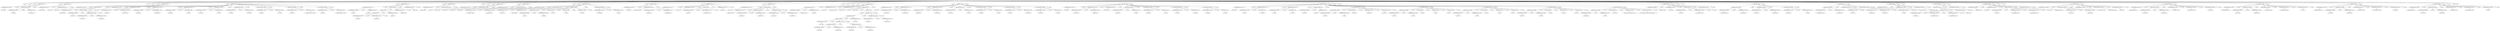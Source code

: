 digraph {

"Prog_75898"->"<
>75899";
"Prog_75898"->"<
>75900";
"Prog_75898"->"<
>75901";
"Prog_75898"->"CallFunction_75902";
"CallFunction_75902"->"IDENTIFIERExpression_75903";
"IDENTIFIERExpression_75903"->"<load>75904";
"CallFunction_75902"->"<(>75905";
"CallFunction_75902"->"AssignmentOpetators_75906";
"AssignmentOpetators_75906"->"IDENTIFIERExpression_75907";
"IDENTIFIERExpression_75907"->"<file>75908";
"AssignmentOpetators_75906"->"<=>75909";
"AssignmentOpetators_75906"->"STRINGExpression_75910";
"STRINGExpression_75910"->"<demo.rda>75911";
"CallFunction_75902"->"<)>75912";
"Prog_75898"->"<
>75913";
"Prog_75898"->"CallFunction_75914";
"CallFunction_75914"->"IDENTIFIERExpression_75915";
"IDENTIFIERExpression_75915"->"<summary>75916";
"CallFunction_75914"->"<(>75917";
"CallFunction_75914"->"IDENTIFIERExpression_75918";
"IDENTIFIERExpression_75918"->"<firms>75919";
"CallFunction_75914"->"<)>75920";
"Prog_75898"->"<
>75921";
"Prog_75898"->"<
>75922";
"Prog_75898"->"<
>75923";
"Prog_75898"->"CallFunction_75924";
"CallFunction_75924"->"IDENTIFIERExpression_75925";
"IDENTIFIERExpression_75925"->"<plot>75926";
"CallFunction_75924"->"<(>75927";
"CallFunction_75924"->"CallFunction_75928";
"CallFunction_75928"->"IDENTIFIERExpression_75929";
"IDENTIFIERExpression_75929"->"<density>75930";
"CallFunction_75928"->"<(>75931";
"CallFunction_75928"->"CallFunction_75932";
"CallFunction_75932"->"IDENTIFIERExpression_75933";
"IDENTIFIERExpression_75933"->"<log>75934";
"CallFunction_75932"->"<(>75935";
"CallFunction_75932"->"DollarAndAtOperators_75936";
"DollarAndAtOperators_75936"->"IDENTIFIERExpression_75937";
"IDENTIFIERExpression_75937"->"<firms>75938";
"DollarAndAtOperators_75936"->"<$>75939";
"DollarAndAtOperators_75936"->"IDENTIFIERExpression_75940";
"IDENTIFIERExpression_75940"->"<mktcap>75941";
"CallFunction_75932"->"<)>75942";
"CallFunction_75928"->"<)>75943";
"CallFunction_75924"->"<)>75944";
"Prog_75898"->"<
>75945";
"Prog_75898"->"CallFunction_75946";
"CallFunction_75946"->"IDENTIFIERExpression_75947";
"IDENTIFIERExpression_75947"->"<plot>75948";
"CallFunction_75946"->"<(>75949";
"CallFunction_75946"->"DollarAndAtOperators_75950";
"DollarAndAtOperators_75950"->"IDENTIFIERExpression_75951";
"IDENTIFIERExpression_75951"->"<firms>75952";
"DollarAndAtOperators_75950"->"<$>75953";
"DollarAndAtOperators_75950"->"IDENTIFIERExpression_75954";
"IDENTIFIERExpression_75954"->"<mktcap>75955";
"CallFunction_75946"->"<,>75956";
"CallFunction_75946"->"DollarAndAtOperators_75957";
"DollarAndAtOperators_75957"->"IDENTIFIERExpression_75958";
"IDENTIFIERExpression_75958"->"<firms>75959";
"DollarAndAtOperators_75957"->"<$>75960";
"DollarAndAtOperators_75957"->"IDENTIFIERExpression_75961";
"IDENTIFIERExpression_75961"->"<spread>75962";
"CallFunction_75946"->"<,>75963";
"CallFunction_75946"->"AssignmentOpetators_75964";
"AssignmentOpetators_75964"->"IDENTIFIERExpression_75965";
"IDENTIFIERExpression_75965"->"<type>75966";
"AssignmentOpetators_75964"->"<=>75967";
"AssignmentOpetators_75964"->"STRINGExpression_75968";
"STRINGExpression_75968"->"<p>75969";
"CallFunction_75946"->"<,>75970";
"CallFunction_75946"->"AssignmentOpetators_75971";
"AssignmentOpetators_75971"->"IDENTIFIERExpression_75972";
"IDENTIFIERExpression_75972"->"<cex>75973";
"AssignmentOpetators_75971"->"<=>75974";
"AssignmentOpetators_75971"->"FLOATExpression_75975";
"FLOATExpression_75975"->"<.2>75976";
"CallFunction_75946"->"<,>75977";
"CallFunction_75946"->"AssignmentOpetators_75978";
"AssignmentOpetators_75978"->"IDENTIFIERExpression_75979";
"IDENTIFIERExpression_75979"->"<col>75980";
"AssignmentOpetators_75978"->"<=>75981";
"AssignmentOpetators_75978"->"STRINGExpression_75982";
"STRINGExpression_75982"->"<blue>75983";
"CallFunction_75946"->"<,>75984";
"CallFunction_75946"->"AssignmentOpetators_75985";
"AssignmentOpetators_75985"->"IDENTIFIERExpression_75986";
"IDENTIFIERExpression_75986"->"<log>75987";
"AssignmentOpetators_75985"->"<=>75988";
"AssignmentOpetators_75985"->"STRINGExpression_75989";
"STRINGExpression_75989"->"<xy>75990";
"CallFunction_75946"->"<,>75991";
"CallFunction_75946"->"AssignmentOpetators_75992";
"AssignmentOpetators_75992"->"IDENTIFIERExpression_75993";
"IDENTIFIERExpression_75993"->"<xlab>75994";
"AssignmentOpetators_75992"->"<=>75995";
"AssignmentOpetators_75992"->"STRINGExpression_75996";
"STRINGExpression_75996"->"<Market cap (Mln USD)>75997";
"CallFunction_75946"->"<,>75998";
"CallFunction_75946"->"AssignmentOpetators_75999";
"AssignmentOpetators_75999"->"IDENTIFIERExpression_76000";
"IDENTIFIERExpression_76000"->"<ylab>76001";
"AssignmentOpetators_75999"->"<=>76002";
"AssignmentOpetators_75999"->"STRINGExpression_76003";
"STRINGExpression_76003"->"<Bid/offer spread (bps)>76004";
"CallFunction_75946"->"<)>76005";
"Prog_75898"->"<
>76006";
"Prog_75898"->"CallFunction_76007";
"CallFunction_76007"->"AssignmentOpetators_76008";
"AssignmentOpetators_76008"->"IDENTIFIERExpression_76009";
"IDENTIFIERExpression_76009"->"<m>76010";
"AssignmentOpetators_76008"->"<=>76011";
"AssignmentOpetators_76008"->"IDENTIFIERExpression_76012";
"IDENTIFIERExpression_76012"->"<lm>76013";
"CallFunction_76007"->"<(>76014";
"CallFunction_76007"->"CallFunction_76015";
"CallFunction_76015"->"TildeBinary_76016";
"TildeBinary_76016"->"CallFunction_76017";
"CallFunction_76017"->"IDENTIFIERExpression_76018";
"IDENTIFIERExpression_76018"->"<log>76019";
"CallFunction_76017"->"<(>76020";
"CallFunction_76017"->"IDENTIFIERExpression_76021";
"IDENTIFIERExpression_76021"->"<spread>76022";
"CallFunction_76017"->"<)>76023";
"TildeBinary_76016"->"<~>76024";
"TildeBinary_76016"->"IDENTIFIERExpression_76025";
"IDENTIFIERExpression_76025"->"<log>76026";
"CallFunction_76015"->"<(>76027";
"CallFunction_76015"->"IDENTIFIERExpression_76028";
"IDENTIFIERExpression_76028"->"<mktcap>76029";
"CallFunction_76015"->"<)>76030";
"CallFunction_76007"->"<,>76031";
"CallFunction_76007"->"IDENTIFIERExpression_76032";
"IDENTIFIERExpression_76032"->"<firms>76033";
"CallFunction_76007"->"<)>76034";
"Prog_75898"->"<
>76035";
"Prog_75898"->"CallFunction_76036";
"CallFunction_76036"->"IDENTIFIERExpression_76037";
"IDENTIFIERExpression_76037"->"<summary>76038";
"CallFunction_76036"->"<(>76039";
"CallFunction_76036"->"IDENTIFIERExpression_76040";
"IDENTIFIERExpression_76040"->"<m>76041";
"CallFunction_76036"->"<)>76042";
"Prog_75898"->"<
>76043";
"Prog_75898"->"<
>76044";
"Prog_75898"->"<
>76045";
"Prog_75898"->"CallFunction_76046";
"CallFunction_76046"->"IDENTIFIERExpression_76047";
"IDENTIFIERExpression_76047"->"<library>76048";
"CallFunction_76046"->"<(>76049";
"CallFunction_76046"->"IDENTIFIERExpression_76050";
"IDENTIFIERExpression_76050"->"<gtools>76051";
"CallFunction_76046"->"<)>76052";
"Prog_75898"->"<
>76053";
"Prog_75898"->"CallFunction_76054";
"CallFunction_76054"->"IDENTIFIERExpression_76055";
"IDENTIFIERExpression_76055"->"<library>76056";
"CallFunction_76054"->"<(>76057";
"CallFunction_76054"->"IDENTIFIERExpression_76058";
"IDENTIFIERExpression_76058"->"<gdata>76059";
"CallFunction_76054"->"<)>76060";
"Prog_75898"->"<
>76061";
"Prog_75898"->"<
>76062";
"Prog_75898"->"CallFunction_76063";
"CallFunction_76063"->"AssignmentOpetators_76064";
"AssignmentOpetators_76064"->"IDENTIFIERExpression_76065";
"IDENTIFIERExpression_76065"->"<size.category>76066";
"AssignmentOpetators_76064"->"<=>76067";
"AssignmentOpetators_76064"->"IDENTIFIERExpression_76068";
"IDENTIFIERExpression_76068"->"<quantcut>76069";
"CallFunction_76063"->"<(>76070";
"CallFunction_76063"->"DollarAndAtOperators_76071";
"DollarAndAtOperators_76071"->"IDENTIFIERExpression_76072";
"IDENTIFIERExpression_76072"->"<firms>76073";
"DollarAndAtOperators_76071"->"<$>76074";
"DollarAndAtOperators_76071"->"IDENTIFIERExpression_76075";
"IDENTIFIERExpression_76075"->"<mktcap>76076";
"CallFunction_76063"->"<,>76077";
"CallFunction_76063"->"CallFunction_76078";
"CallFunction_76078"->"AssignmentOpetators_76079";
"AssignmentOpetators_76079"->"IDENTIFIERExpression_76080";
"IDENTIFIERExpression_76080"->"<q>76081";
"AssignmentOpetators_76079"->"<=>76082";
"AssignmentOpetators_76079"->"IDENTIFIERExpression_76083";
"IDENTIFIERExpression_76083"->"<seq>76084";
"CallFunction_76078"->"<(>76085";
"CallFunction_76078"->"INTExpression_76086";
"INTExpression_76086"->"<0>76087";
"CallFunction_76078"->"<,>76088";
"CallFunction_76078"->"INTExpression_76089";
"INTExpression_76089"->"<1>76090";
"CallFunction_76078"->"<,>76091";
"CallFunction_76078"->"FLOATExpression_76092";
"FLOATExpression_76092"->"<0.1>76093";
"CallFunction_76078"->"<)>76094";
"CallFunction_76063"->"<,>76095";
"CallFunction_76063"->"AssignmentOpetators_76096";
"AssignmentOpetators_76096"->"IDENTIFIERExpression_76097";
"IDENTIFIERExpression_76097"->"<labels>76098";
"AssignmentOpetators_76096"->"<=>76099";
"AssignmentOpetators_76096"->"IDENTIFIERExpression_76100";
"IDENTIFIERExpression_76100"->"<F>76101";
"CallFunction_76063"->"<)>76102";
"Prog_75898"->"<
>76103";
"Prog_75898"->"CallFunction_76104";
"CallFunction_76104"->"IDENTIFIERExpression_76105";
"IDENTIFIERExpression_76105"->"<table>76106";
"CallFunction_76104"->"<(>76107";
"CallFunction_76104"->"IDENTIFIERExpression_76108";
"IDENTIFIERExpression_76108"->"<size.category>76109";
"CallFunction_76104"->"<)>76110";
"Prog_75898"->"<
>76111";
"Prog_75898"->"CallFunction_76112";
"CallFunction_76112"->"AssignmentOpetators_76113";
"AssignmentOpetators_76113"->"IDENTIFIERExpression_76114";
"IDENTIFIERExpression_76114"->"<means>76115";
"AssignmentOpetators_76113"->"<=>76116";
"AssignmentOpetators_76113"->"IDENTIFIERExpression_76117";
"IDENTIFIERExpression_76117"->"<aggregate>76118";
"CallFunction_76112"->"<(>76119";
"CallFunction_76112"->"IDENTIFIERExpression_76120";
"IDENTIFIERExpression_76120"->"<firms>76121";
"CallFunction_76112"->"<,>76122";
"CallFunction_76112"->"CallFunction_76123";
"CallFunction_76123"->"IDENTIFIERExpression_76124";
"IDENTIFIERExpression_76124"->"<list>76125";
"CallFunction_76123"->"<(>76126";
"CallFunction_76123"->"IDENTIFIERExpression_76127";
"IDENTIFIERExpression_76127"->"<size.category>76128";
"CallFunction_76123"->"<)>76129";
"CallFunction_76112"->"<,>76130";
"CallFunction_76112"->"IDENTIFIERExpression_76131";
"IDENTIFIERExpression_76131"->"<mean>76132";
"CallFunction_76112"->"<)>76133";
"Prog_75898"->"<
>76134";
"Prog_75898"->"CallFunction_76135";
"CallFunction_76135"->"IDENTIFIERExpression_76136";
"IDENTIFIERExpression_76136"->"<print>76137";
"CallFunction_76135"->"<(>76138";
"CallFunction_76135"->"CallFunction_76139";
"CallFunction_76139"->"IDENTIFIERExpression_76140";
"IDENTIFIERExpression_76140"->"<data.frame>76141";
"CallFunction_76139"->"<(>76142";
"CallFunction_76139"->"DollarAndAtOperators_76143";
"DollarAndAtOperators_76143"->"IDENTIFIERExpression_76144";
"IDENTIFIERExpression_76144"->"<means>76145";
"DollarAndAtOperators_76143"->"<$>76146";
"DollarAndAtOperators_76143"->"IDENTIFIERExpression_76147";
"IDENTIFIERExpression_76147"->"<mktcap>76148";
"CallFunction_76139"->"<,>76149";
"CallFunction_76139"->"DollarAndAtOperators_76150";
"DollarAndAtOperators_76150"->"IDENTIFIERExpression_76151";
"IDENTIFIERExpression_76151"->"<means>76152";
"DollarAndAtOperators_76150"->"<$>76153";
"DollarAndAtOperators_76150"->"IDENTIFIERExpression_76154";
"IDENTIFIERExpression_76154"->"<spread>76155";
"CallFunction_76139"->"<)>76156";
"CallFunction_76135"->"<)>76157";
"Prog_75898"->"<
>76158";
"Prog_75898"->"<
>76159";
"Prog_75898"->"<
>76160";
"Prog_75898"->"<
>76161";
"Prog_75898"->"<
>76162";
"Prog_75898"->"CallFunction_76163";
"CallFunction_76163"->"AssignmentOpetators_76164";
"AssignmentOpetators_76164"->"IDENTIFIERExpression_76165";
"IDENTIFIERExpression_76165"->"<wtd.means>76166";
"AssignmentOpetators_76164"->"<=>76167";
"AssignmentOpetators_76164"->"IDENTIFIERExpression_76168";
"IDENTIFIERExpression_76168"->"<by>76169";
"CallFunction_76163"->"<(>76170";
"CallFunction_76163"->"IDENTIFIERExpression_76171";
"IDENTIFIERExpression_76171"->"<firms>76172";
"CallFunction_76163"->"<,>76173";
"CallFunction_76163"->"IDENTIFIERExpression_76174";
"IDENTIFIERExpression_76174"->"<size.category>76175";
"CallFunction_76163"->"<,>76176";
"CallFunction_76163"->"DefineFunction_76177";
"DefineFunction_76177"->"<function>76178";
"DefineFunction_76177"->"<(>76179";
"DefineFunction_76177"->"<piece>76180";
"DefineFunction_76177"->"<)>76181";
"DefineFunction_76177"->"Parenthesis_76182";
"Parenthesis_76182"->"<(>76183";
"Parenthesis_76182"->"CallFunction_76184";
"CallFunction_76184"->"MultOrDivBinary_76185";
"MultOrDivBinary_76185"->"CallFunction_76186";
"CallFunction_76186"->"IDENTIFIERExpression_76187";
"IDENTIFIERExpression_76187"->"<sum>76188";
"CallFunction_76186"->"<(>76189";
"CallFunction_76186"->"MultOrDivBinary_76190";
"MultOrDivBinary_76190"->"DollarAndAtOperators_76191";
"DollarAndAtOperators_76191"->"IDENTIFIERExpression_76192";
"IDENTIFIERExpression_76192"->"<piece>76193";
"DollarAndAtOperators_76191"->"<$>76194";
"DollarAndAtOperators_76191"->"IDENTIFIERExpression_76195";
"IDENTIFIERExpression_76195"->"<mktcap>76196";
"MultOrDivBinary_76190"->"<*>76197";
"MultOrDivBinary_76190"->"DollarAndAtOperators_76198";
"DollarAndAtOperators_76198"->"IDENTIFIERExpression_76199";
"IDENTIFIERExpression_76199"->"<piece>76200";
"DollarAndAtOperators_76198"->"<$>76201";
"DollarAndAtOperators_76198"->"IDENTIFIERExpression_76202";
"IDENTIFIERExpression_76202"->"<spread>76203";
"CallFunction_76186"->"<)>76204";
"MultOrDivBinary_76185"->"</>76205";
"MultOrDivBinary_76185"->"IDENTIFIERExpression_76206";
"IDENTIFIERExpression_76206"->"<sum>76207";
"CallFunction_76184"->"<(>76208";
"CallFunction_76184"->"DollarAndAtOperators_76209";
"DollarAndAtOperators_76209"->"IDENTIFIERExpression_76210";
"IDENTIFIERExpression_76210"->"<piece>76211";
"DollarAndAtOperators_76209"->"<$>76212";
"DollarAndAtOperators_76209"->"IDENTIFIERExpression_76213";
"IDENTIFIERExpression_76213"->"<mktcap>76214";
"CallFunction_76184"->"<)>76215";
"Parenthesis_76182"->"<)>76216";
"CallFunction_76163"->"<)>76217";
"Prog_75898"->"<
>76218";
"Prog_75898"->"CallFunction_76219";
"CallFunction_76219"->"IDENTIFIERExpression_76220";
"IDENTIFIERExpression_76220"->"<lines>76221";
"CallFunction_76219"->"<(>76222";
"CallFunction_76219"->"DollarAndAtOperators_76223";
"DollarAndAtOperators_76223"->"IDENTIFIERExpression_76224";
"IDENTIFIERExpression_76224"->"<means>76225";
"DollarAndAtOperators_76223"->"<$>76226";
"DollarAndAtOperators_76223"->"IDENTIFIERExpression_76227";
"IDENTIFIERExpression_76227"->"<mktcap>76228";
"CallFunction_76219"->"<,>76229";
"CallFunction_76219"->"DollarAndAtOperators_76230";
"DollarAndAtOperators_76230"->"IDENTIFIERExpression_76231";
"IDENTIFIERExpression_76231"->"<means>76232";
"DollarAndAtOperators_76230"->"<$>76233";
"DollarAndAtOperators_76230"->"IDENTIFIERExpression_76234";
"IDENTIFIERExpression_76234"->"<spread>76235";
"CallFunction_76219"->"<,>76236";
"CallFunction_76219"->"AssignmentOpetators_76237";
"AssignmentOpetators_76237"->"IDENTIFIERExpression_76238";
"IDENTIFIERExpression_76238"->"<type>76239";
"AssignmentOpetators_76237"->"<=>76240";
"AssignmentOpetators_76237"->"STRINGExpression_76241";
"STRINGExpression_76241"->"<b>76242";
"CallFunction_76219"->"<,>76243";
"CallFunction_76219"->"AssignmentOpetators_76244";
"AssignmentOpetators_76244"->"IDENTIFIERExpression_76245";
"IDENTIFIERExpression_76245"->"<lwd>76246";
"AssignmentOpetators_76244"->"<=>76247";
"AssignmentOpetators_76244"->"INTExpression_76248";
"INTExpression_76248"->"<2>76249";
"CallFunction_76219"->"<,>76250";
"CallFunction_76219"->"AssignmentOpetators_76251";
"AssignmentOpetators_76251"->"IDENTIFIERExpression_76252";
"IDENTIFIERExpression_76252"->"<col>76253";
"AssignmentOpetators_76251"->"<=>76254";
"AssignmentOpetators_76251"->"STRINGExpression_76255";
"STRINGExpression_76255"->"<green>76256";
"CallFunction_76219"->"<,>76257";
"CallFunction_76219"->"AssignmentOpetators_76258";
"AssignmentOpetators_76258"->"IDENTIFIERExpression_76259";
"IDENTIFIERExpression_76259"->"<pch>76260";
"AssignmentOpetators_76258"->"<=>76261";
"AssignmentOpetators_76258"->"INTExpression_76262";
"INTExpression_76262"->"<19>76263";
"CallFunction_76219"->"<)>76264";
"Prog_75898"->"<
>76265";
"Prog_75898"->"CallFunction_76266";
"CallFunction_76266"->"IDENTIFIERExpression_76267";
"IDENTIFIERExpression_76267"->"<lines>76268";
"CallFunction_76266"->"<(>76269";
"CallFunction_76266"->"DollarAndAtOperators_76270";
"DollarAndAtOperators_76270"->"IDENTIFIERExpression_76271";
"IDENTIFIERExpression_76271"->"<means>76272";
"DollarAndAtOperators_76270"->"<$>76273";
"DollarAndAtOperators_76270"->"IDENTIFIERExpression_76274";
"IDENTIFIERExpression_76274"->"<mktcap>76275";
"CallFunction_76266"->"<,>76276";
"CallFunction_76266"->"IDENTIFIERExpression_76277";
"IDENTIFIERExpression_76277"->"<wtd.means>76278";
"CallFunction_76266"->"<,>76279";
"CallFunction_76266"->"AssignmentOpetators_76280";
"AssignmentOpetators_76280"->"IDENTIFIERExpression_76281";
"IDENTIFIERExpression_76281"->"<type>76282";
"AssignmentOpetators_76280"->"<=>76283";
"AssignmentOpetators_76280"->"STRINGExpression_76284";
"STRINGExpression_76284"->"<b>76285";
"CallFunction_76266"->"<,>76286";
"CallFunction_76266"->"AssignmentOpetators_76287";
"AssignmentOpetators_76287"->"IDENTIFIERExpression_76288";
"IDENTIFIERExpression_76288"->"<lwd>76289";
"AssignmentOpetators_76287"->"<=>76290";
"AssignmentOpetators_76287"->"INTExpression_76291";
"INTExpression_76291"->"<2>76292";
"CallFunction_76266"->"<,>76293";
"CallFunction_76266"->"AssignmentOpetators_76294";
"AssignmentOpetators_76294"->"IDENTIFIERExpression_76295";
"IDENTIFIERExpression_76295"->"<col>76296";
"AssignmentOpetators_76294"->"<=>76297";
"AssignmentOpetators_76294"->"STRINGExpression_76298";
"STRINGExpression_76298"->"<red>76299";
"CallFunction_76266"->"<,>76300";
"CallFunction_76266"->"AssignmentOpetators_76301";
"AssignmentOpetators_76301"->"IDENTIFIERExpression_76302";
"IDENTIFIERExpression_76302"->"<pch>76303";
"AssignmentOpetators_76301"->"<=>76304";
"AssignmentOpetators_76301"->"INTExpression_76305";
"INTExpression_76305"->"<19>76306";
"CallFunction_76266"->"<)>76307";
"Prog_75898"->"<
>76308";
"Prog_75898"->"CallFunction_76309";
"CallFunction_76309"->"IDENTIFIERExpression_76310";
"IDENTIFIERExpression_76310"->"<legend>76311";
"CallFunction_76309"->"<(>76312";
"CallFunction_76309"->"AssignmentOpetators_76313";
"AssignmentOpetators_76313"->"IDENTIFIERExpression_76314";
"IDENTIFIERExpression_76314"->"<x>76315";
"AssignmentOpetators_76313"->"<=>76316";
"AssignmentOpetators_76313"->"FLOATExpression_76317";
"FLOATExpression_76317"->"<0.25>76318";
"CallFunction_76309"->"<,>76319";
"CallFunction_76309"->"AssignmentOpetators_76320";
"AssignmentOpetators_76320"->"IDENTIFIERExpression_76321";
"IDENTIFIERExpression_76321"->"<y>76322";
"AssignmentOpetators_76320"->"<=>76323";
"AssignmentOpetators_76320"->"FLOATExpression_76324";
"FLOATExpression_76324"->"<0.5>76325";
"CallFunction_76309"->"<,>76326";
"CallFunction_76309"->"AssignmentOpetators_76327";
"AssignmentOpetators_76327"->"IDENTIFIERExpression_76328";
"IDENTIFIERExpression_76328"->"<bty>76329";
"AssignmentOpetators_76327"->"<=>76330";
"AssignmentOpetators_76327"->"STRINGExpression_76331";
"STRINGExpression_76331"->"<n>76332";
"CallFunction_76309"->"<,>76333";
"CallFunction_76309"->"CallFunction_76334";
"CallFunction_76334"->"AssignmentOpetators_76335";
"AssignmentOpetators_76335"->"IDENTIFIERExpression_76336";
"IDENTIFIERExpression_76336"->"<col>76337";
"AssignmentOpetators_76335"->"<=>76338";
"AssignmentOpetators_76335"->"IDENTIFIERExpression_76339";
"IDENTIFIERExpression_76339"->"<c>76340";
"CallFunction_76334"->"<(>76341";
"CallFunction_76334"->"STRINGExpression_76342";
"STRINGExpression_76342"->"<blue>76343";
"CallFunction_76334"->"<,>76344";
"CallFunction_76334"->"STRINGExpression_76345";
"STRINGExpression_76345"->"<green>76346";
"CallFunction_76334"->"<,>76347";
"CallFunction_76334"->"STRINGExpression_76348";
"STRINGExpression_76348"->"<red>76349";
"CallFunction_76334"->"<)>76350";
"CallFunction_76309"->"<,>76351";
"CallFunction_76309"->"CallFunction_76352";
"CallFunction_76352"->"AssignmentOpetators_76353";
"AssignmentOpetators_76353"->"IDENTIFIERExpression_76354";
"IDENTIFIERExpression_76354"->"<lty>76355";
"AssignmentOpetators_76353"->"<=>76356";
"AssignmentOpetators_76353"->"IDENTIFIERExpression_76357";
"IDENTIFIERExpression_76357"->"<c>76358";
"CallFunction_76352"->"<(>76359";
"CallFunction_76352"->"INTExpression_76360";
"INTExpression_76360"->"<0>76361";
"CallFunction_76352"->"<,>76362";
"CallFunction_76352"->"INTExpression_76363";
"INTExpression_76363"->"<1>76364";
"CallFunction_76352"->"<,>76365";
"CallFunction_76352"->"INTExpression_76366";
"INTExpression_76366"->"<1>76367";
"CallFunction_76352"->"<)>76368";
"CallFunction_76309"->"<,>76369";
"CallFunction_76309"->"CallFunction_76370";
"CallFunction_76370"->"AssignmentOpetators_76371";
"AssignmentOpetators_76371"->"IDENTIFIERExpression_76372";
"IDENTIFIERExpression_76372"->"<lwd>76373";
"AssignmentOpetators_76371"->"<=>76374";
"AssignmentOpetators_76371"->"IDENTIFIERExpression_76375";
"IDENTIFIERExpression_76375"->"<c>76376";
"CallFunction_76370"->"<(>76377";
"CallFunction_76370"->"INTExpression_76378";
"INTExpression_76378"->"<0>76379";
"CallFunction_76370"->"<,>76380";
"CallFunction_76370"->"INTExpression_76381";
"INTExpression_76381"->"<2>76382";
"CallFunction_76370"->"<,>76383";
"CallFunction_76370"->"INTExpression_76384";
"INTExpression_76384"->"<2>76385";
"CallFunction_76370"->"<)>76386";
"CallFunction_76309"->"<,>76387";
"CallFunction_76309"->"CallFunction_76388";
"CallFunction_76388"->"AssignmentOpetators_76389";
"AssignmentOpetators_76389"->"IDENTIFIERExpression_76390";
"IDENTIFIERExpression_76390"->"<pch>76391";
"AssignmentOpetators_76389"->"<=>76392";
"AssignmentOpetators_76389"->"IDENTIFIERExpression_76393";
"IDENTIFIERExpression_76393"->"<c>76394";
"CallFunction_76388"->"<(>76395";
"CallFunction_76388"->"INTExpression_76396";
"INTExpression_76396"->"<0>76397";
"CallFunction_76388"->"<,>76398";
"CallFunction_76388"->"INTExpression_76399";
"INTExpression_76399"->"<19>76400";
"CallFunction_76388"->"<,>76401";
"CallFunction_76388"->"INTExpression_76402";
"INTExpression_76402"->"<19>76403";
"CallFunction_76388"->"<)>76404";
"CallFunction_76309"->"<,>76405";
"CallFunction_76309"->"CallFunction_76406";
"CallFunction_76406"->"AssignmentOpetators_76407";
"AssignmentOpetators_76407"->"IDENTIFIERExpression_76408";
"IDENTIFIERExpression_76408"->"<legend>76409";
"AssignmentOpetators_76407"->"<=>76410";
"AssignmentOpetators_76407"->"IDENTIFIERExpression_76411";
"IDENTIFIERExpression_76411"->"<c>76412";
"CallFunction_76406"->"<(>76413";
"CallFunction_76406"->"STRINGExpression_76414";
"STRINGExpression_76414"->"<firm>76415";
"CallFunction_76406"->"<,>76416";
"CallFunction_76406"->"STRINGExpression_76417";
"STRINGExpression_76417"->"<Mean spread in size deciles>76418";
"CallFunction_76406"->"<,>76419";
"CallFunction_76406"->"STRINGExpression_76420";
"STRINGExpression_76420"->"<Size weighted mean spread in size deciles>76421";
"CallFunction_76406"->"<)>76422";
"CallFunction_76309"->"<)>76423";
"Prog_75898"->"<
>76424";
"Prog_75898"->"<
>76425";
"Prog_75898"->"<
>76426";
"Prog_75898"->"CallFunction_76427";
"CallFunction_76427"->"IDENTIFIERExpression_76428";
"IDENTIFIERExpression_76428"->"<aggregate>76429";
"CallFunction_76427"->"<(>76430";
"CallFunction_76427"->"IDENTIFIERExpression_76431";
"IDENTIFIERExpression_76431"->"<firms>76432";
"CallFunction_76427"->"<,>76433";
"CallFunction_76427"->"CallFunction_76434";
"CallFunction_76434"->"IDENTIFIERExpression_76435";
"IDENTIFIERExpression_76435"->"<list>76436";
"CallFunction_76434"->"<(>76437";
"CallFunction_76434"->"IDENTIFIERExpression_76438";
"IDENTIFIERExpression_76438"->"<size.category>76439";
"CallFunction_76434"->"<)>76440";
"CallFunction_76427"->"<,>76441";
"CallFunction_76427"->"IDENTIFIERExpression_76442";
"IDENTIFIERExpression_76442"->"<sd>76443";
"CallFunction_76427"->"<)>76444";
"Prog_75898"->"<
>76445";
"Prog_75898"->"<
>76446";
"Prog_75898"->"<
>76447";
"Prog_75898"->"CallFunction_76448";
"CallFunction_76448"->"AssignmentOpetators_76449";
"AssignmentOpetators_76449"->"IDENTIFIERExpression_76450";
"IDENTIFIERExpression_76450"->"<size.quartiles>76451";
"AssignmentOpetators_76449"->"<=>76452";
"AssignmentOpetators_76449"->"IDENTIFIERExpression_76453";
"IDENTIFIERExpression_76453"->"<quantcut>76454";
"CallFunction_76448"->"<(>76455";
"CallFunction_76448"->"DollarAndAtOperators_76456";
"DollarAndAtOperators_76456"->"IDENTIFIERExpression_76457";
"IDENTIFIERExpression_76457"->"<firms>76458";
"DollarAndAtOperators_76456"->"<$>76459";
"DollarAndAtOperators_76456"->"IDENTIFIERExpression_76460";
"IDENTIFIERExpression_76460"->"<mktcap>76461";
"CallFunction_76448"->"<,>76462";
"CallFunction_76448"->"AssignmentOpetators_76463";
"AssignmentOpetators_76463"->"IDENTIFIERExpression_76464";
"IDENTIFIERExpression_76464"->"<labels>76465";
"AssignmentOpetators_76463"->"<=>76466";
"AssignmentOpetators_76463"->"IDENTIFIERExpression_76467";
"IDENTIFIERExpression_76467"->"<F>76468";
"CallFunction_76448"->"<)>76469";
"Prog_75898"->"<
>76470";
"Prog_75898"->"CallFunction_76471";
"CallFunction_76471"->"AssignmentOpetators_76472";
"AssignmentOpetators_76472"->"IDENTIFIERExpression_76473";
"IDENTIFIERExpression_76473"->"<spread.quartiles>76474";
"AssignmentOpetators_76472"->"<=>76475";
"AssignmentOpetators_76472"->"IDENTIFIERExpression_76476";
"IDENTIFIERExpression_76476"->"<quantcut>76477";
"CallFunction_76471"->"<(>76478";
"CallFunction_76471"->"DollarAndAtOperators_76479";
"DollarAndAtOperators_76479"->"IDENTIFIERExpression_76480";
"IDENTIFIERExpression_76480"->"<firms>76481";
"DollarAndAtOperators_76479"->"<$>76482";
"DollarAndAtOperators_76479"->"IDENTIFIERExpression_76483";
"IDENTIFIERExpression_76483"->"<spread>76484";
"CallFunction_76471"->"<,>76485";
"CallFunction_76471"->"AssignmentOpetators_76486";
"AssignmentOpetators_76486"->"IDENTIFIERExpression_76487";
"IDENTIFIERExpression_76487"->"<labels>76488";
"AssignmentOpetators_76486"->"<=>76489";
"AssignmentOpetators_76486"->"IDENTIFIERExpression_76490";
"IDENTIFIERExpression_76490"->"<F>76491";
"CallFunction_76471"->"<)>76492";
"Prog_75898"->"<
>76493";
"Prog_75898"->"CallFunction_76494";
"CallFunction_76494"->"IDENTIFIERExpression_76495";
"IDENTIFIERExpression_76495"->"<table>76496";
"CallFunction_76494"->"<(>76497";
"CallFunction_76494"->"IDENTIFIERExpression_76498";
"IDENTIFIERExpression_76498"->"<size.quartiles>76499";
"CallFunction_76494"->"<,>76500";
"CallFunction_76494"->"IDENTIFIERExpression_76501";
"IDENTIFIERExpression_76501"->"<spread.quartiles>76502";
"CallFunction_76494"->"<)>76503";
"Prog_75898"->"<
>76504";
"Prog_75898"->"<
>76505";
"Prog_75898"->"CallFunction_76506";
"CallFunction_76506"->"MultOrDivBinary_76507";
"MultOrDivBinary_76507"->"CallFunction_76508";
"CallFunction_76508"->"IDENTIFIERExpression_76509";
"IDENTIFIERExpression_76509"->"<table>76510";
"CallFunction_76508"->"<(>76511";
"CallFunction_76508"->"IDENTIFIERExpression_76512";
"IDENTIFIERExpression_76512"->"<size.quartiles>76513";
"CallFunction_76508"->"<,>76514";
"CallFunction_76508"->"IDENTIFIERExpression_76515";
"IDENTIFIERExpression_76515"->"<spread.quartiles>76516";
"CallFunction_76508"->"<)>76517";
"MultOrDivBinary_76507"->"</>76518";
"MultOrDivBinary_76507"->"IDENTIFIERExpression_76519";
"IDENTIFIERExpression_76519"->"<nrow>76520";
"CallFunction_76506"->"<(>76521";
"CallFunction_76506"->"IDENTIFIERExpression_76522";
"IDENTIFIERExpression_76522"->"<firms>76523";
"CallFunction_76506"->"<)>76524";
"Prog_75898"->"<
>76525";
"Prog_75898"->"<
>76526";
"Prog_75898"->"CallFunction_76527";
"CallFunction_76527"->"IDENTIFIERExpression_76528";
"IDENTIFIERExpression_76528"->"<aggregate>76529";
"CallFunction_76527"->"<(>76530";
"CallFunction_76527"->"IDENTIFIERExpression_76531";
"IDENTIFIERExpression_76531"->"<firms>76532";
"CallFunction_76527"->"<,>76533";
"CallFunction_76527"->"CallFunction_76534";
"CallFunction_76534"->"IDENTIFIERExpression_76535";
"IDENTIFIERExpression_76535"->"<list>76536";
"CallFunction_76534"->"<(>76537";
"CallFunction_76534"->"IDENTIFIERExpression_76538";
"IDENTIFIERExpression_76538"->"<size.quartiles>76539";
"CallFunction_76534"->"<,>76540";
"CallFunction_76534"->"IDENTIFIERExpression_76541";
"IDENTIFIERExpression_76541"->"<spread.quartiles>76542";
"CallFunction_76534"->"<)>76543";
"CallFunction_76527"->"<,>76544";
"CallFunction_76527"->"IDENTIFIERExpression_76545";
"IDENTIFIERExpression_76545"->"<mean>76546";
"CallFunction_76527"->"<)>76547";
"Prog_75898"->"<
>76548";
"Prog_75898"->"<
>76549";
"Prog_75898"->"<
>76550";
"Prog_75898"->"CallFunction_76551";
"CallFunction_76551"->"IDENTIFIERExpression_76552";
"IDENTIFIERExpression_76552"->"<aggregate.table>76553";
"CallFunction_76551"->"<(>76554";
"CallFunction_76551"->"DollarAndAtOperators_76555";
"DollarAndAtOperators_76555"->"IDENTIFIERExpression_76556";
"IDENTIFIERExpression_76556"->"<firms>76557";
"DollarAndAtOperators_76555"->"<$>76558";
"DollarAndAtOperators_76555"->"IDENTIFIERExpression_76559";
"IDENTIFIERExpression_76559"->"<mktcap>76560";
"CallFunction_76551"->"<,>76561";
"CallFunction_76551"->"IDENTIFIERExpression_76562";
"IDENTIFIERExpression_76562"->"<size.quartiles>76563";
"CallFunction_76551"->"<,>76564";
"CallFunction_76551"->"IDENTIFIERExpression_76565";
"IDENTIFIERExpression_76565"->"<spread.quartiles>76566";
"CallFunction_76551"->"<,>76567";
"CallFunction_76551"->"IDENTIFIERExpression_76568";
"IDENTIFIERExpression_76568"->"<nobs>76569";
"CallFunction_76551"->"<)>76570";
"Prog_75898"->"<
>76571";
"Prog_75898"->"CallFunction_76572";
"CallFunction_76572"->"IDENTIFIERExpression_76573";
"IDENTIFIERExpression_76573"->"<aggregate.table>76574";
"CallFunction_76572"->"<(>76575";
"CallFunction_76572"->"DollarAndAtOperators_76576";
"DollarAndAtOperators_76576"->"IDENTIFIERExpression_76577";
"IDENTIFIERExpression_76577"->"<firms>76578";
"DollarAndAtOperators_76576"->"<$>76579";
"DollarAndAtOperators_76576"->"IDENTIFIERExpression_76580";
"IDENTIFIERExpression_76580"->"<mktcap>76581";
"CallFunction_76572"->"<,>76582";
"CallFunction_76572"->"IDENTIFIERExpression_76583";
"IDENTIFIERExpression_76583"->"<size.quartiles>76584";
"CallFunction_76572"->"<,>76585";
"CallFunction_76572"->"IDENTIFIERExpression_76586";
"IDENTIFIERExpression_76586"->"<spread.quartiles>76587";
"CallFunction_76572"->"<,>76588";
"CallFunction_76572"->"IDENTIFIERExpression_76589";
"IDENTIFIERExpression_76589"->"<mean>76590";
"CallFunction_76572"->"<)>76591";
"Prog_75898"->"<
>76592";
"Prog_75898"->"CallFunction_76593";
"CallFunction_76593"->"IDENTIFIERExpression_76594";
"IDENTIFIERExpression_76594"->"<aggregate.table>76595";
"CallFunction_76593"->"<(>76596";
"CallFunction_76593"->"DollarAndAtOperators_76597";
"DollarAndAtOperators_76597"->"IDENTIFIERExpression_76598";
"IDENTIFIERExpression_76598"->"<firms>76599";
"DollarAndAtOperators_76597"->"<$>76600";
"DollarAndAtOperators_76597"->"IDENTIFIERExpression_76601";
"IDENTIFIERExpression_76601"->"<mktcap>76602";
"CallFunction_76593"->"<,>76603";
"CallFunction_76593"->"IDENTIFIERExpression_76604";
"IDENTIFIERExpression_76604"->"<size.quartiles>76605";
"CallFunction_76593"->"<,>76606";
"CallFunction_76593"->"IDENTIFIERExpression_76607";
"IDENTIFIERExpression_76607"->"<spread.quartiles>76608";
"CallFunction_76593"->"<,>76609";
"CallFunction_76593"->"IDENTIFIERExpression_76610";
"IDENTIFIERExpression_76610"->"<sd>76611";
"CallFunction_76593"->"<)>76612";
"Prog_75898"->"<
>76613";
"Prog_75898"->"CallFunction_76614";
"CallFunction_76614"->"IDENTIFIERExpression_76615";
"IDENTIFIERExpression_76615"->"<aggregate.table>76616";
"CallFunction_76614"->"<(>76617";
"CallFunction_76614"->"DollarAndAtOperators_76618";
"DollarAndAtOperators_76618"->"IDENTIFIERExpression_76619";
"IDENTIFIERExpression_76619"->"<firms>76620";
"DollarAndAtOperators_76618"->"<$>76621";
"DollarAndAtOperators_76618"->"IDENTIFIERExpression_76622";
"IDENTIFIERExpression_76622"->"<spread>76623";
"CallFunction_76614"->"<,>76624";
"CallFunction_76614"->"IDENTIFIERExpression_76625";
"IDENTIFIERExpression_76625"->"<size.quartiles>76626";
"CallFunction_76614"->"<,>76627";
"CallFunction_76614"->"IDENTIFIERExpression_76628";
"IDENTIFIERExpression_76628"->"<spread.quartiles>76629";
"CallFunction_76614"->"<,>76630";
"CallFunction_76614"->"IDENTIFIERExpression_76631";
"IDENTIFIERExpression_76631"->"<mean>76632";
"CallFunction_76614"->"<)>76633";
"Prog_75898"->"<
>76634";
"Prog_75898"->"CallFunction_76635";
"CallFunction_76635"->"IDENTIFIERExpression_76636";
"IDENTIFIERExpression_76636"->"<aggregate.table>76637";
"CallFunction_76635"->"<(>76638";
"CallFunction_76635"->"DollarAndAtOperators_76639";
"DollarAndAtOperators_76639"->"IDENTIFIERExpression_76640";
"IDENTIFIERExpression_76640"->"<firms>76641";
"DollarAndAtOperators_76639"->"<$>76642";
"DollarAndAtOperators_76639"->"IDENTIFIERExpression_76643";
"IDENTIFIERExpression_76643"->"<spread>76644";
"CallFunction_76635"->"<,>76645";
"CallFunction_76635"->"IDENTIFIERExpression_76646";
"IDENTIFIERExpression_76646"->"<size.quartiles>76647";
"CallFunction_76635"->"<,>76648";
"CallFunction_76635"->"IDENTIFIERExpression_76649";
"IDENTIFIERExpression_76649"->"<spread.quartiles>76650";
"CallFunction_76635"->"<,>76651";
"CallFunction_76635"->"IDENTIFIERExpression_76652";
"IDENTIFIERExpression_76652"->"<sd>76653";
"CallFunction_76635"->"<)>76654";
"Prog_75898"->"<
>76655";
"Prog_75898"->"<
>76656";
"Prog_75898"->"<<EOF>>76657";
}
